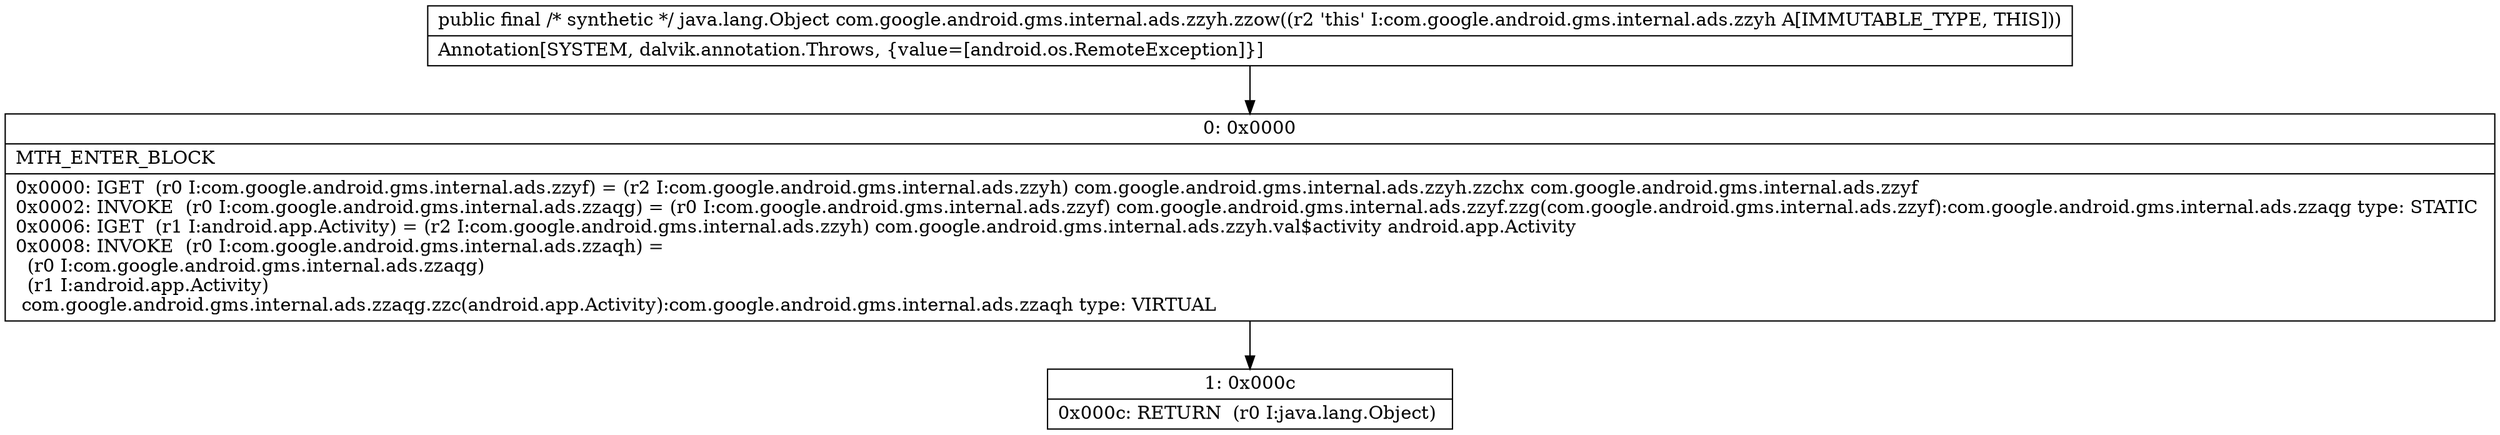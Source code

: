 digraph "CFG forcom.google.android.gms.internal.ads.zzyh.zzow()Ljava\/lang\/Object;" {
Node_0 [shape=record,label="{0\:\ 0x0000|MTH_ENTER_BLOCK\l|0x0000: IGET  (r0 I:com.google.android.gms.internal.ads.zzyf) = (r2 I:com.google.android.gms.internal.ads.zzyh) com.google.android.gms.internal.ads.zzyh.zzchx com.google.android.gms.internal.ads.zzyf \l0x0002: INVOKE  (r0 I:com.google.android.gms.internal.ads.zzaqg) = (r0 I:com.google.android.gms.internal.ads.zzyf) com.google.android.gms.internal.ads.zzyf.zzg(com.google.android.gms.internal.ads.zzyf):com.google.android.gms.internal.ads.zzaqg type: STATIC \l0x0006: IGET  (r1 I:android.app.Activity) = (r2 I:com.google.android.gms.internal.ads.zzyh) com.google.android.gms.internal.ads.zzyh.val$activity android.app.Activity \l0x0008: INVOKE  (r0 I:com.google.android.gms.internal.ads.zzaqh) = \l  (r0 I:com.google.android.gms.internal.ads.zzaqg)\l  (r1 I:android.app.Activity)\l com.google.android.gms.internal.ads.zzaqg.zzc(android.app.Activity):com.google.android.gms.internal.ads.zzaqh type: VIRTUAL \l}"];
Node_1 [shape=record,label="{1\:\ 0x000c|0x000c: RETURN  (r0 I:java.lang.Object) \l}"];
MethodNode[shape=record,label="{public final \/* synthetic *\/ java.lang.Object com.google.android.gms.internal.ads.zzyh.zzow((r2 'this' I:com.google.android.gms.internal.ads.zzyh A[IMMUTABLE_TYPE, THIS]))  | Annotation[SYSTEM, dalvik.annotation.Throws, \{value=[android.os.RemoteException]\}]\l}"];
MethodNode -> Node_0;
Node_0 -> Node_1;
}

